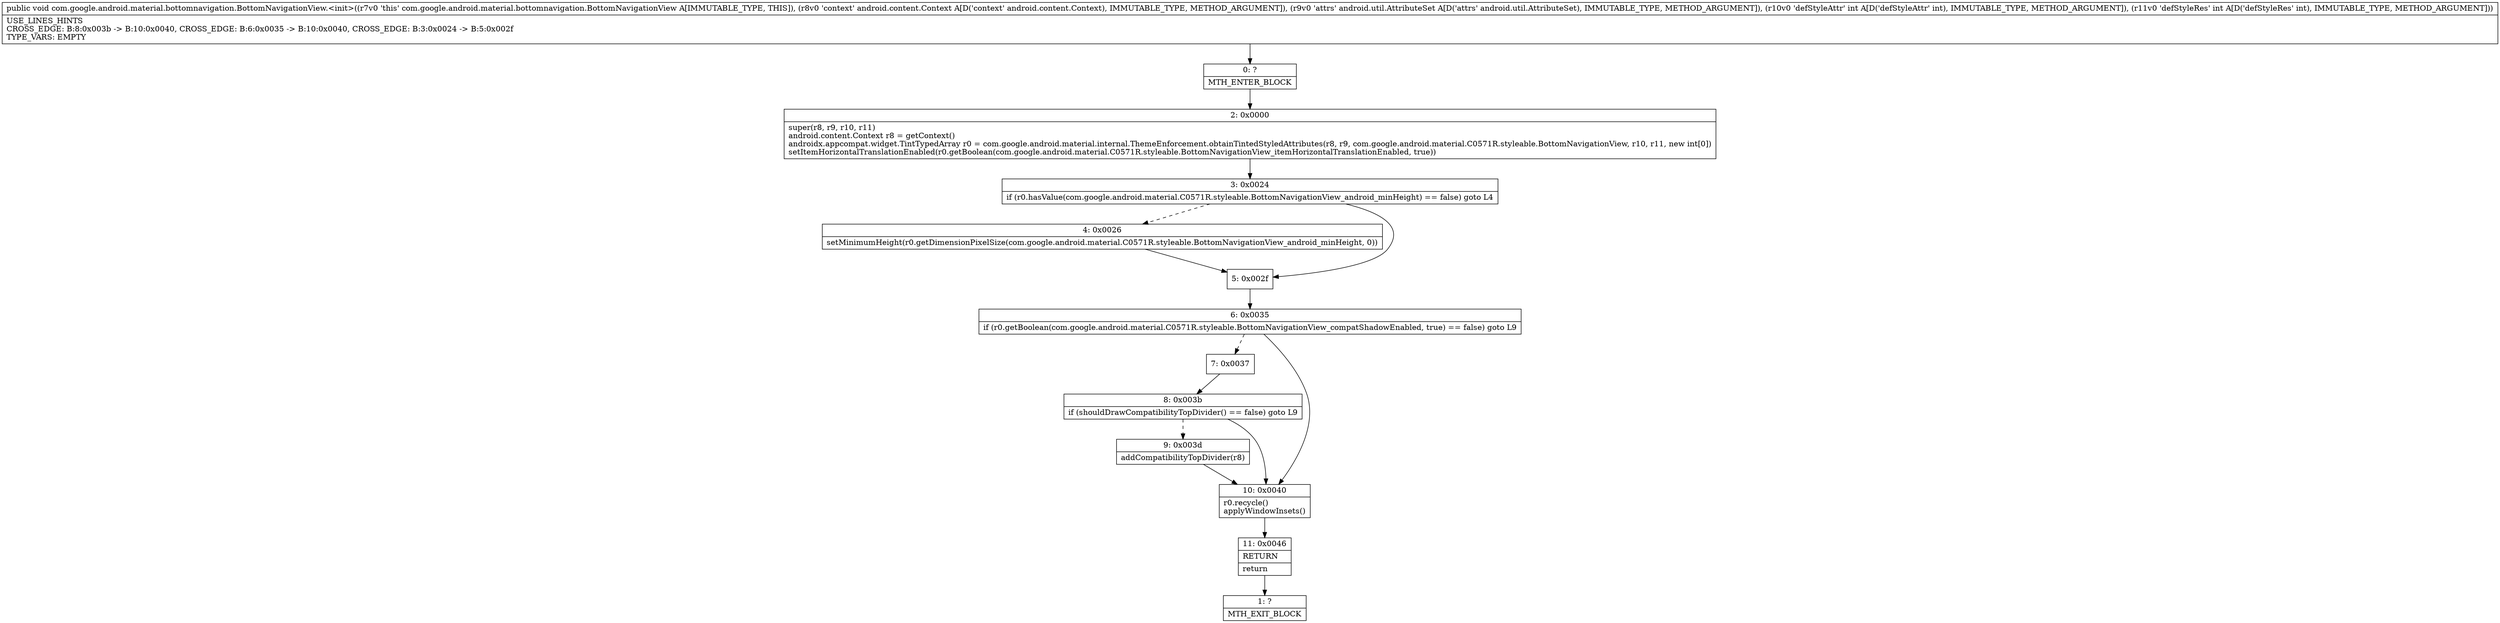 digraph "CFG forcom.google.android.material.bottomnavigation.BottomNavigationView.\<init\>(Landroid\/content\/Context;Landroid\/util\/AttributeSet;II)V" {
Node_0 [shape=record,label="{0\:\ ?|MTH_ENTER_BLOCK\l}"];
Node_2 [shape=record,label="{2\:\ 0x0000|super(r8, r9, r10, r11)\landroid.content.Context r8 = getContext()\landroidx.appcompat.widget.TintTypedArray r0 = com.google.android.material.internal.ThemeEnforcement.obtainTintedStyledAttributes(r8, r9, com.google.android.material.C0571R.styleable.BottomNavigationView, r10, r11, new int[0])\lsetItemHorizontalTranslationEnabled(r0.getBoolean(com.google.android.material.C0571R.styleable.BottomNavigationView_itemHorizontalTranslationEnabled, true))\l}"];
Node_3 [shape=record,label="{3\:\ 0x0024|if (r0.hasValue(com.google.android.material.C0571R.styleable.BottomNavigationView_android_minHeight) == false) goto L4\l}"];
Node_4 [shape=record,label="{4\:\ 0x0026|setMinimumHeight(r0.getDimensionPixelSize(com.google.android.material.C0571R.styleable.BottomNavigationView_android_minHeight, 0))\l}"];
Node_5 [shape=record,label="{5\:\ 0x002f}"];
Node_6 [shape=record,label="{6\:\ 0x0035|if (r0.getBoolean(com.google.android.material.C0571R.styleable.BottomNavigationView_compatShadowEnabled, true) == false) goto L9\l}"];
Node_7 [shape=record,label="{7\:\ 0x0037}"];
Node_8 [shape=record,label="{8\:\ 0x003b|if (shouldDrawCompatibilityTopDivider() == false) goto L9\l}"];
Node_9 [shape=record,label="{9\:\ 0x003d|addCompatibilityTopDivider(r8)\l}"];
Node_10 [shape=record,label="{10\:\ 0x0040|r0.recycle()\lapplyWindowInsets()\l}"];
Node_11 [shape=record,label="{11\:\ 0x0046|RETURN\l|return\l}"];
Node_1 [shape=record,label="{1\:\ ?|MTH_EXIT_BLOCK\l}"];
MethodNode[shape=record,label="{public void com.google.android.material.bottomnavigation.BottomNavigationView.\<init\>((r7v0 'this' com.google.android.material.bottomnavigation.BottomNavigationView A[IMMUTABLE_TYPE, THIS]), (r8v0 'context' android.content.Context A[D('context' android.content.Context), IMMUTABLE_TYPE, METHOD_ARGUMENT]), (r9v0 'attrs' android.util.AttributeSet A[D('attrs' android.util.AttributeSet), IMMUTABLE_TYPE, METHOD_ARGUMENT]), (r10v0 'defStyleAttr' int A[D('defStyleAttr' int), IMMUTABLE_TYPE, METHOD_ARGUMENT]), (r11v0 'defStyleRes' int A[D('defStyleRes' int), IMMUTABLE_TYPE, METHOD_ARGUMENT]))  | USE_LINES_HINTS\lCROSS_EDGE: B:8:0x003b \-\> B:10:0x0040, CROSS_EDGE: B:6:0x0035 \-\> B:10:0x0040, CROSS_EDGE: B:3:0x0024 \-\> B:5:0x002f\lTYPE_VARS: EMPTY\l}"];
MethodNode -> Node_0;Node_0 -> Node_2;
Node_2 -> Node_3;
Node_3 -> Node_4[style=dashed];
Node_3 -> Node_5;
Node_4 -> Node_5;
Node_5 -> Node_6;
Node_6 -> Node_7[style=dashed];
Node_6 -> Node_10;
Node_7 -> Node_8;
Node_8 -> Node_9[style=dashed];
Node_8 -> Node_10;
Node_9 -> Node_10;
Node_10 -> Node_11;
Node_11 -> Node_1;
}

